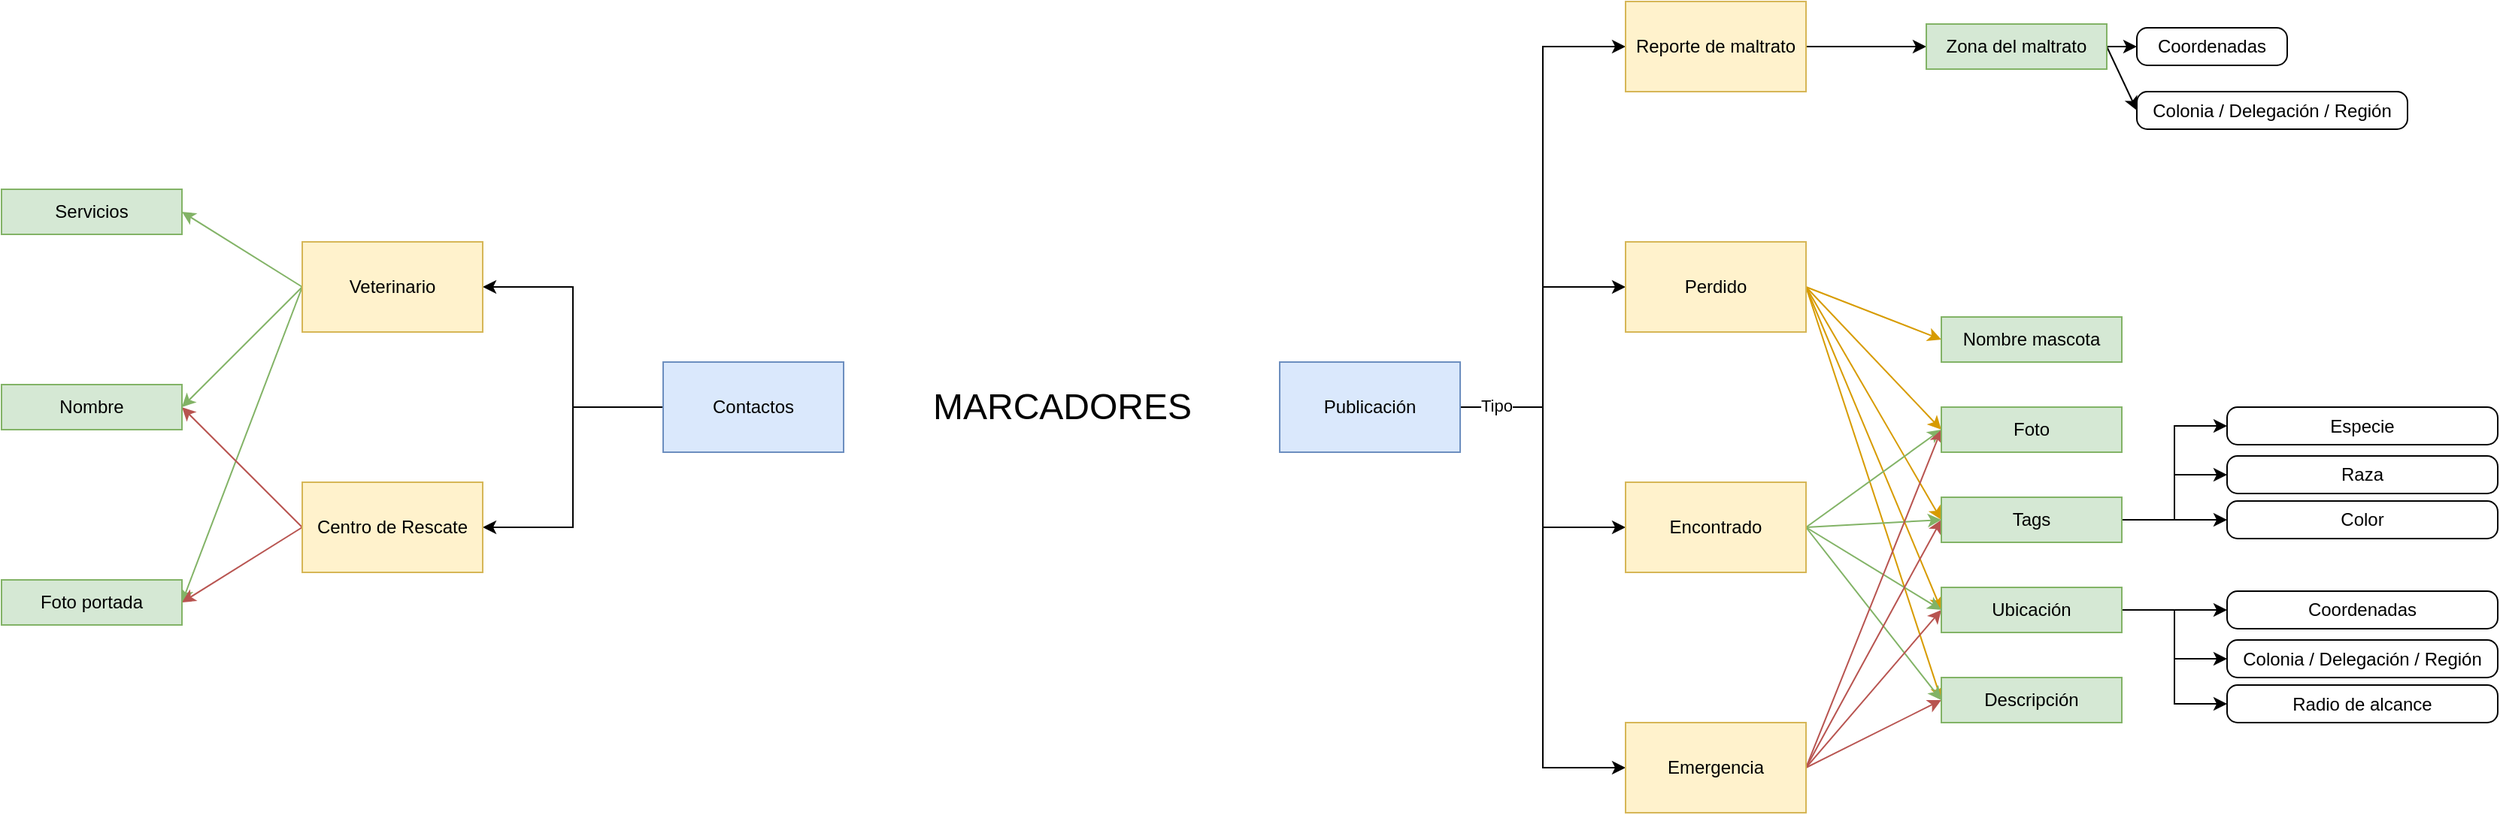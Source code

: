 <mxfile version="26.1.3">
  <diagram name="Page-1" id="YgvPg4O-k4wSMei7GNgO">
    <mxGraphModel dx="2412" dy="846" grid="1" gridSize="10" guides="1" tooltips="1" connect="1" arrows="1" fold="1" page="1" pageScale="1" pageWidth="850" pageHeight="1100" math="0" shadow="0">
      <root>
        <mxCell id="0" />
        <mxCell id="1" parent="0" />
        <mxCell id="-go9ZOhl8I2pQ6mJtvfQ-1" value="MARCADORES" style="text;html=1;align=center;verticalAlign=middle;whiteSpace=wrap;rounded=0;fontSize=24;" parent="1" vertex="1">
          <mxGeometry x="338" y="535" width="175" height="30" as="geometry" />
        </mxCell>
        <mxCell id="sEJXaiph_9o6hNobzsxq-35" style="edgeStyle=orthogonalEdgeStyle;rounded=0;orthogonalLoop=1;jettySize=auto;html=1;exitX=0;exitY=0.5;exitDx=0;exitDy=0;entryX=1;entryY=0.5;entryDx=0;entryDy=0;" edge="1" parent="1" source="-go9ZOhl8I2pQ6mJtvfQ-3" target="sEJXaiph_9o6hNobzsxq-33">
          <mxGeometry relative="1" as="geometry" />
        </mxCell>
        <mxCell id="sEJXaiph_9o6hNobzsxq-36" style="edgeStyle=orthogonalEdgeStyle;rounded=0;orthogonalLoop=1;jettySize=auto;html=1;exitX=0;exitY=0.5;exitDx=0;exitDy=0;entryX=1;entryY=0.5;entryDx=0;entryDy=0;" edge="1" parent="1" source="-go9ZOhl8I2pQ6mJtvfQ-3" target="sEJXaiph_9o6hNobzsxq-34">
          <mxGeometry relative="1" as="geometry" />
        </mxCell>
        <mxCell id="-go9ZOhl8I2pQ6mJtvfQ-3" value="Contactos" style="rounded=0;whiteSpace=wrap;html=1;fillColor=#dae8fc;strokeColor=#6c8ebf;" parent="1" vertex="1">
          <mxGeometry x="160" y="520" width="120" height="60" as="geometry" />
        </mxCell>
        <mxCell id="-go9ZOhl8I2pQ6mJtvfQ-9" style="edgeStyle=orthogonalEdgeStyle;rounded=0;orthogonalLoop=1;jettySize=auto;html=1;exitX=1;exitY=0.5;exitDx=0;exitDy=0;entryX=0;entryY=0.5;entryDx=0;entryDy=0;" parent="1" source="-go9ZOhl8I2pQ6mJtvfQ-4" target="-go9ZOhl8I2pQ6mJtvfQ-5" edge="1">
          <mxGeometry relative="1" as="geometry" />
        </mxCell>
        <mxCell id="-go9ZOhl8I2pQ6mJtvfQ-10" style="edgeStyle=orthogonalEdgeStyle;rounded=0;orthogonalLoop=1;jettySize=auto;html=1;exitX=1;exitY=0.5;exitDx=0;exitDy=0;entryX=0;entryY=0.5;entryDx=0;entryDy=0;" parent="1" source="-go9ZOhl8I2pQ6mJtvfQ-4" target="-go9ZOhl8I2pQ6mJtvfQ-7" edge="1">
          <mxGeometry relative="1" as="geometry" />
        </mxCell>
        <mxCell id="-go9ZOhl8I2pQ6mJtvfQ-11" style="edgeStyle=orthogonalEdgeStyle;rounded=0;orthogonalLoop=1;jettySize=auto;html=1;exitX=1;exitY=0.5;exitDx=0;exitDy=0;entryX=0;entryY=0.5;entryDx=0;entryDy=0;" parent="1" source="-go9ZOhl8I2pQ6mJtvfQ-4" target="-go9ZOhl8I2pQ6mJtvfQ-6" edge="1">
          <mxGeometry relative="1" as="geometry" />
        </mxCell>
        <mxCell id="-go9ZOhl8I2pQ6mJtvfQ-12" style="edgeStyle=orthogonalEdgeStyle;rounded=0;orthogonalLoop=1;jettySize=auto;html=1;exitX=1;exitY=0.5;exitDx=0;exitDy=0;entryX=0;entryY=0.5;entryDx=0;entryDy=0;" parent="1" source="-go9ZOhl8I2pQ6mJtvfQ-4" target="-go9ZOhl8I2pQ6mJtvfQ-8" edge="1">
          <mxGeometry relative="1" as="geometry" />
        </mxCell>
        <mxCell id="-go9ZOhl8I2pQ6mJtvfQ-13" value="&lt;div&gt;Tipo&lt;/div&gt;" style="edgeLabel;html=1;align=center;verticalAlign=middle;resizable=0;points=[];" parent="-go9ZOhl8I2pQ6mJtvfQ-12" vertex="1" connectable="0">
          <mxGeometry x="-0.863" y="3" relative="1" as="geometry">
            <mxPoint y="2" as="offset" />
          </mxGeometry>
        </mxCell>
        <mxCell id="-go9ZOhl8I2pQ6mJtvfQ-4" value="&lt;div&gt;Publicación&lt;/div&gt;" style="rounded=0;whiteSpace=wrap;html=1;fillColor=#dae8fc;strokeColor=#6c8ebf;" parent="1" vertex="1">
          <mxGeometry x="570" y="520" width="120" height="60" as="geometry" />
        </mxCell>
        <mxCell id="sEJXaiph_9o6hNobzsxq-20" style="rounded=0;orthogonalLoop=1;jettySize=auto;html=1;exitX=1;exitY=0.5;exitDx=0;exitDy=0;entryX=0;entryY=0.5;entryDx=0;entryDy=0;fillColor=#ffe6cc;strokeColor=#d79b00;" edge="1" parent="1" source="-go9ZOhl8I2pQ6mJtvfQ-5" target="sEJXaiph_9o6hNobzsxq-2">
          <mxGeometry relative="1" as="geometry" />
        </mxCell>
        <mxCell id="sEJXaiph_9o6hNobzsxq-21" style="rounded=0;orthogonalLoop=1;jettySize=auto;html=1;exitX=1;exitY=0.5;exitDx=0;exitDy=0;entryX=0;entryY=0.5;entryDx=0;entryDy=0;fillColor=#ffe6cc;strokeColor=#d79b00;" edge="1" parent="1" source="-go9ZOhl8I2pQ6mJtvfQ-5" target="sEJXaiph_9o6hNobzsxq-1">
          <mxGeometry relative="1" as="geometry" />
        </mxCell>
        <mxCell id="sEJXaiph_9o6hNobzsxq-22" style="rounded=0;orthogonalLoop=1;jettySize=auto;html=1;exitX=1;exitY=0.5;exitDx=0;exitDy=0;entryX=0;entryY=0.5;entryDx=0;entryDy=0;fillColor=#ffe6cc;strokeColor=#d79b00;" edge="1" parent="1" source="-go9ZOhl8I2pQ6mJtvfQ-5" target="sEJXaiph_9o6hNobzsxq-3">
          <mxGeometry relative="1" as="geometry" />
        </mxCell>
        <mxCell id="sEJXaiph_9o6hNobzsxq-23" style="rounded=0;orthogonalLoop=1;jettySize=auto;html=1;exitX=1;exitY=0.5;exitDx=0;exitDy=0;entryX=0;entryY=0.5;entryDx=0;entryDy=0;fillColor=#ffe6cc;strokeColor=#d79b00;" edge="1" parent="1" source="-go9ZOhl8I2pQ6mJtvfQ-5" target="sEJXaiph_9o6hNobzsxq-5">
          <mxGeometry relative="1" as="geometry" />
        </mxCell>
        <mxCell id="sEJXaiph_9o6hNobzsxq-24" style="rounded=0;orthogonalLoop=1;jettySize=auto;html=1;exitX=1;exitY=0.5;exitDx=0;exitDy=0;entryX=0;entryY=0.5;entryDx=0;entryDy=0;fillColor=#ffe6cc;strokeColor=#d79b00;" edge="1" parent="1" source="-go9ZOhl8I2pQ6mJtvfQ-5" target="sEJXaiph_9o6hNobzsxq-6">
          <mxGeometry relative="1" as="geometry" />
        </mxCell>
        <mxCell id="-go9ZOhl8I2pQ6mJtvfQ-5" value="&lt;div&gt;Perdido&lt;/div&gt;" style="rounded=0;whiteSpace=wrap;html=1;fillColor=#fff2cc;strokeColor=#d6b656;" parent="1" vertex="1">
          <mxGeometry x="800" y="440" width="120" height="60" as="geometry" />
        </mxCell>
        <mxCell id="sEJXaiph_9o6hNobzsxq-25" style="rounded=0;orthogonalLoop=1;jettySize=auto;html=1;exitX=1;exitY=0.5;exitDx=0;exitDy=0;entryX=0;entryY=0.5;entryDx=0;entryDy=0;fillColor=#d5e8d4;strokeColor=#82b366;" edge="1" parent="1" source="-go9ZOhl8I2pQ6mJtvfQ-6" target="sEJXaiph_9o6hNobzsxq-1">
          <mxGeometry relative="1" as="geometry" />
        </mxCell>
        <mxCell id="sEJXaiph_9o6hNobzsxq-26" style="rounded=0;orthogonalLoop=1;jettySize=auto;html=1;exitX=1;exitY=0.5;exitDx=0;exitDy=0;entryX=0;entryY=0.5;entryDx=0;entryDy=0;fillColor=#d5e8d4;strokeColor=#82b366;" edge="1" parent="1" source="-go9ZOhl8I2pQ6mJtvfQ-6" target="sEJXaiph_9o6hNobzsxq-3">
          <mxGeometry relative="1" as="geometry" />
        </mxCell>
        <mxCell id="sEJXaiph_9o6hNobzsxq-27" style="rounded=0;orthogonalLoop=1;jettySize=auto;html=1;exitX=1;exitY=0.5;exitDx=0;exitDy=0;entryX=0;entryY=0.5;entryDx=0;entryDy=0;fillColor=#d5e8d4;strokeColor=#82b366;" edge="1" parent="1" source="-go9ZOhl8I2pQ6mJtvfQ-6" target="sEJXaiph_9o6hNobzsxq-5">
          <mxGeometry relative="1" as="geometry" />
        </mxCell>
        <mxCell id="sEJXaiph_9o6hNobzsxq-28" style="rounded=0;orthogonalLoop=1;jettySize=auto;html=1;exitX=1;exitY=0.5;exitDx=0;exitDy=0;fillColor=#d5e8d4;strokeColor=#82b366;entryX=0;entryY=0.5;entryDx=0;entryDy=0;" edge="1" parent="1" source="-go9ZOhl8I2pQ6mJtvfQ-6" target="sEJXaiph_9o6hNobzsxq-6">
          <mxGeometry relative="1" as="geometry" />
        </mxCell>
        <mxCell id="-go9ZOhl8I2pQ6mJtvfQ-6" value="&lt;div&gt;Encontrado&lt;/div&gt;" style="rounded=0;whiteSpace=wrap;html=1;fillColor=#fff2cc;strokeColor=#d6b656;" parent="1" vertex="1">
          <mxGeometry x="800" y="600" width="120" height="60" as="geometry" />
        </mxCell>
        <mxCell id="-go9ZOhl8I2pQ6mJtvfQ-16" style="edgeStyle=orthogonalEdgeStyle;rounded=0;orthogonalLoop=1;jettySize=auto;html=1;exitX=1;exitY=0.5;exitDx=0;exitDy=0;entryX=0;entryY=0.5;entryDx=0;entryDy=0;" parent="1" source="-go9ZOhl8I2pQ6mJtvfQ-7" target="-go9ZOhl8I2pQ6mJtvfQ-15" edge="1">
          <mxGeometry relative="1" as="geometry" />
        </mxCell>
        <mxCell id="-go9ZOhl8I2pQ6mJtvfQ-7" value="Reporte de maltrato" style="rounded=0;whiteSpace=wrap;html=1;fillColor=#fff2cc;strokeColor=#d6b656;" parent="1" vertex="1">
          <mxGeometry x="800" y="280" width="120" height="60" as="geometry" />
        </mxCell>
        <mxCell id="sEJXaiph_9o6hNobzsxq-29" style="rounded=0;orthogonalLoop=1;jettySize=auto;html=1;exitX=1;exitY=0.5;exitDx=0;exitDy=0;entryX=0;entryY=0.5;entryDx=0;entryDy=0;fillColor=#f8cecc;strokeColor=#b85450;" edge="1" parent="1" source="-go9ZOhl8I2pQ6mJtvfQ-8" target="sEJXaiph_9o6hNobzsxq-1">
          <mxGeometry relative="1" as="geometry" />
        </mxCell>
        <mxCell id="sEJXaiph_9o6hNobzsxq-30" style="rounded=0;orthogonalLoop=1;jettySize=auto;html=1;exitX=1;exitY=0.5;exitDx=0;exitDy=0;entryX=0;entryY=0.5;entryDx=0;entryDy=0;fillColor=#f8cecc;strokeColor=#b85450;" edge="1" parent="1" source="-go9ZOhl8I2pQ6mJtvfQ-8" target="sEJXaiph_9o6hNobzsxq-3">
          <mxGeometry relative="1" as="geometry" />
        </mxCell>
        <mxCell id="sEJXaiph_9o6hNobzsxq-31" style="rounded=0;orthogonalLoop=1;jettySize=auto;html=1;exitX=1;exitY=0.5;exitDx=0;exitDy=0;entryX=0;entryY=0.5;entryDx=0;entryDy=0;fillColor=#f8cecc;strokeColor=#b85450;" edge="1" parent="1" source="-go9ZOhl8I2pQ6mJtvfQ-8" target="sEJXaiph_9o6hNobzsxq-5">
          <mxGeometry relative="1" as="geometry" />
        </mxCell>
        <mxCell id="sEJXaiph_9o6hNobzsxq-32" style="rounded=0;orthogonalLoop=1;jettySize=auto;html=1;exitX=1;exitY=0.5;exitDx=0;exitDy=0;entryX=0;entryY=0.5;entryDx=0;entryDy=0;fillColor=#f8cecc;strokeColor=#b85450;" edge="1" parent="1" source="-go9ZOhl8I2pQ6mJtvfQ-8" target="sEJXaiph_9o6hNobzsxq-6">
          <mxGeometry relative="1" as="geometry" />
        </mxCell>
        <mxCell id="-go9ZOhl8I2pQ6mJtvfQ-8" value="&lt;div&gt;Emergencia&lt;/div&gt;" style="rounded=0;whiteSpace=wrap;html=1;fillColor=#fff2cc;strokeColor=#d6b656;" parent="1" vertex="1">
          <mxGeometry x="800" y="760" width="120" height="60" as="geometry" />
        </mxCell>
        <mxCell id="-go9ZOhl8I2pQ6mJtvfQ-20" style="rounded=0;orthogonalLoop=1;jettySize=auto;html=1;exitX=1;exitY=0.5;exitDx=0;exitDy=0;entryX=0;entryY=0.5;entryDx=0;entryDy=0;" parent="1" source="-go9ZOhl8I2pQ6mJtvfQ-15" target="-go9ZOhl8I2pQ6mJtvfQ-18" edge="1">
          <mxGeometry relative="1" as="geometry" />
        </mxCell>
        <mxCell id="-go9ZOhl8I2pQ6mJtvfQ-23" style="rounded=0;orthogonalLoop=1;jettySize=auto;html=1;exitX=1;exitY=0.5;exitDx=0;exitDy=0;entryX=0;entryY=0.5;entryDx=0;entryDy=0;" parent="1" source="-go9ZOhl8I2pQ6mJtvfQ-15" target="-go9ZOhl8I2pQ6mJtvfQ-19" edge="1">
          <mxGeometry relative="1" as="geometry" />
        </mxCell>
        <mxCell id="-go9ZOhl8I2pQ6mJtvfQ-15" value="Zona del maltrato" style="rounded=0;whiteSpace=wrap;html=1;fillColor=#d5e8d4;strokeColor=#82b366;" parent="1" vertex="1">
          <mxGeometry x="1000" y="295" width="120" height="30" as="geometry" />
        </mxCell>
        <mxCell id="-go9ZOhl8I2pQ6mJtvfQ-18" value="&lt;div&gt;Coordenadas&lt;/div&gt;" style="rounded=1;whiteSpace=wrap;html=1;absoluteArcSize=1;arcSize=14;strokeWidth=1;glass=0;" parent="1" vertex="1">
          <mxGeometry x="1140" y="297.5" width="100" height="25" as="geometry" />
        </mxCell>
        <mxCell id="-go9ZOhl8I2pQ6mJtvfQ-19" value="Colonia / Delegación / Región" style="rounded=1;whiteSpace=wrap;html=1;absoluteArcSize=1;arcSize=14;strokeWidth=1;glass=0;" parent="1" vertex="1">
          <mxGeometry x="1140" y="340" width="180" height="25" as="geometry" />
        </mxCell>
        <mxCell id="sEJXaiph_9o6hNobzsxq-1" value="&lt;div&gt;Foto&lt;/div&gt;" style="rounded=0;whiteSpace=wrap;html=1;fillColor=#d5e8d4;strokeColor=#82b366;" vertex="1" parent="1">
          <mxGeometry x="1010" y="550" width="120" height="30" as="geometry" />
        </mxCell>
        <mxCell id="sEJXaiph_9o6hNobzsxq-2" value="Nombre mascota" style="rounded=0;whiteSpace=wrap;html=1;fillColor=#d5e8d4;strokeColor=#82b366;" vertex="1" parent="1">
          <mxGeometry x="1010" y="490" width="120" height="30" as="geometry" />
        </mxCell>
        <mxCell id="sEJXaiph_9o6hNobzsxq-17" style="edgeStyle=orthogonalEdgeStyle;rounded=0;orthogonalLoop=1;jettySize=auto;html=1;exitX=1;exitY=0.5;exitDx=0;exitDy=0;entryX=0;entryY=0.5;entryDx=0;entryDy=0;" edge="1" parent="1" source="sEJXaiph_9o6hNobzsxq-3" target="sEJXaiph_9o6hNobzsxq-16">
          <mxGeometry relative="1" as="geometry" />
        </mxCell>
        <mxCell id="sEJXaiph_9o6hNobzsxq-18" style="edgeStyle=orthogonalEdgeStyle;rounded=0;orthogonalLoop=1;jettySize=auto;html=1;exitX=1;exitY=0.5;exitDx=0;exitDy=0;entryX=0;entryY=0.5;entryDx=0;entryDy=0;" edge="1" parent="1" source="sEJXaiph_9o6hNobzsxq-3" target="sEJXaiph_9o6hNobzsxq-15">
          <mxGeometry relative="1" as="geometry" />
        </mxCell>
        <mxCell id="sEJXaiph_9o6hNobzsxq-19" style="edgeStyle=orthogonalEdgeStyle;rounded=0;orthogonalLoop=1;jettySize=auto;html=1;exitX=1;exitY=0.5;exitDx=0;exitDy=0;entryX=0;entryY=0.5;entryDx=0;entryDy=0;" edge="1" parent="1" source="sEJXaiph_9o6hNobzsxq-3" target="sEJXaiph_9o6hNobzsxq-14">
          <mxGeometry relative="1" as="geometry" />
        </mxCell>
        <mxCell id="sEJXaiph_9o6hNobzsxq-3" value="&lt;div&gt;Tags&lt;/div&gt;" style="rounded=0;whiteSpace=wrap;html=1;fillColor=#d5e8d4;strokeColor=#82b366;" vertex="1" parent="1">
          <mxGeometry x="1010" y="610" width="120" height="30" as="geometry" />
        </mxCell>
        <mxCell id="sEJXaiph_9o6hNobzsxq-11" style="edgeStyle=orthogonalEdgeStyle;rounded=0;orthogonalLoop=1;jettySize=auto;html=1;exitX=1;exitY=0.5;exitDx=0;exitDy=0;entryX=0;entryY=0.5;entryDx=0;entryDy=0;" edge="1" parent="1" source="sEJXaiph_9o6hNobzsxq-5" target="sEJXaiph_9o6hNobzsxq-7">
          <mxGeometry relative="1" as="geometry" />
        </mxCell>
        <mxCell id="sEJXaiph_9o6hNobzsxq-12" style="edgeStyle=orthogonalEdgeStyle;rounded=0;orthogonalLoop=1;jettySize=auto;html=1;exitX=1;exitY=0.5;exitDx=0;exitDy=0;entryX=0;entryY=0.5;entryDx=0;entryDy=0;" edge="1" parent="1" source="sEJXaiph_9o6hNobzsxq-5" target="sEJXaiph_9o6hNobzsxq-8">
          <mxGeometry relative="1" as="geometry" />
        </mxCell>
        <mxCell id="sEJXaiph_9o6hNobzsxq-13" style="edgeStyle=orthogonalEdgeStyle;rounded=0;orthogonalLoop=1;jettySize=auto;html=1;exitX=1;exitY=0.5;exitDx=0;exitDy=0;entryX=0;entryY=0.5;entryDx=0;entryDy=0;" edge="1" parent="1" source="sEJXaiph_9o6hNobzsxq-5" target="sEJXaiph_9o6hNobzsxq-9">
          <mxGeometry relative="1" as="geometry" />
        </mxCell>
        <mxCell id="sEJXaiph_9o6hNobzsxq-5" value="Ubicación" style="rounded=0;whiteSpace=wrap;html=1;fillColor=#d5e8d4;strokeColor=#82b366;" vertex="1" parent="1">
          <mxGeometry x="1010" y="670" width="120" height="30" as="geometry" />
        </mxCell>
        <mxCell id="sEJXaiph_9o6hNobzsxq-6" value="Descripción" style="rounded=0;whiteSpace=wrap;html=1;fillColor=#d5e8d4;strokeColor=#82b366;" vertex="1" parent="1">
          <mxGeometry x="1010" y="730" width="120" height="30" as="geometry" />
        </mxCell>
        <mxCell id="sEJXaiph_9o6hNobzsxq-7" value="&lt;div&gt;Coordenadas&lt;/div&gt;" style="rounded=1;whiteSpace=wrap;html=1;absoluteArcSize=1;arcSize=14;strokeWidth=1;glass=0;" vertex="1" parent="1">
          <mxGeometry x="1200" y="672.5" width="180" height="25" as="geometry" />
        </mxCell>
        <mxCell id="sEJXaiph_9o6hNobzsxq-8" value="Colonia / Delegación / Región" style="rounded=1;whiteSpace=wrap;html=1;absoluteArcSize=1;arcSize=14;strokeWidth=1;glass=0;" vertex="1" parent="1">
          <mxGeometry x="1200" y="705" width="180" height="25" as="geometry" />
        </mxCell>
        <mxCell id="sEJXaiph_9o6hNobzsxq-9" value="&lt;div&gt;Radio de alcance&lt;/div&gt;" style="rounded=1;whiteSpace=wrap;html=1;absoluteArcSize=1;arcSize=14;strokeWidth=1;glass=0;" vertex="1" parent="1">
          <mxGeometry x="1200" y="735" width="180" height="25" as="geometry" />
        </mxCell>
        <mxCell id="sEJXaiph_9o6hNobzsxq-14" value="Especie" style="rounded=1;whiteSpace=wrap;html=1;absoluteArcSize=1;arcSize=14;strokeWidth=1;glass=0;" vertex="1" parent="1">
          <mxGeometry x="1200" y="550" width="180" height="25" as="geometry" />
        </mxCell>
        <mxCell id="sEJXaiph_9o6hNobzsxq-15" value="Raza" style="rounded=1;whiteSpace=wrap;html=1;absoluteArcSize=1;arcSize=14;strokeWidth=1;glass=0;" vertex="1" parent="1">
          <mxGeometry x="1200" y="582.5" width="180" height="25" as="geometry" />
        </mxCell>
        <mxCell id="sEJXaiph_9o6hNobzsxq-16" value="Color" style="rounded=1;whiteSpace=wrap;html=1;absoluteArcSize=1;arcSize=14;strokeWidth=1;glass=0;" vertex="1" parent="1">
          <mxGeometry x="1200" y="612.5" width="180" height="25" as="geometry" />
        </mxCell>
        <mxCell id="sEJXaiph_9o6hNobzsxq-40" style="rounded=0;orthogonalLoop=1;jettySize=auto;html=1;exitX=0;exitY=0.5;exitDx=0;exitDy=0;entryX=1;entryY=0.5;entryDx=0;entryDy=0;fillColor=#d5e8d4;strokeColor=#82b366;" edge="1" parent="1" source="sEJXaiph_9o6hNobzsxq-33" target="sEJXaiph_9o6hNobzsxq-37">
          <mxGeometry relative="1" as="geometry" />
        </mxCell>
        <mxCell id="sEJXaiph_9o6hNobzsxq-41" style="rounded=0;orthogonalLoop=1;jettySize=auto;html=1;exitX=0;exitY=0.5;exitDx=0;exitDy=0;entryX=1;entryY=0.5;entryDx=0;entryDy=0;fillColor=#d5e8d4;strokeColor=#82b366;" edge="1" parent="1" source="sEJXaiph_9o6hNobzsxq-33" target="sEJXaiph_9o6hNobzsxq-38">
          <mxGeometry relative="1" as="geometry" />
        </mxCell>
        <mxCell id="sEJXaiph_9o6hNobzsxq-42" style="rounded=0;orthogonalLoop=1;jettySize=auto;html=1;exitX=0;exitY=0.5;exitDx=0;exitDy=0;entryX=1;entryY=0.5;entryDx=0;entryDy=0;fillColor=#d5e8d4;strokeColor=#82b366;" edge="1" parent="1" source="sEJXaiph_9o6hNobzsxq-33" target="sEJXaiph_9o6hNobzsxq-39">
          <mxGeometry relative="1" as="geometry" />
        </mxCell>
        <mxCell id="sEJXaiph_9o6hNobzsxq-33" value="Veterinario" style="rounded=0;whiteSpace=wrap;html=1;fillColor=#fff2cc;strokeColor=#d6b656;" vertex="1" parent="1">
          <mxGeometry x="-80" y="440" width="120" height="60" as="geometry" />
        </mxCell>
        <mxCell id="sEJXaiph_9o6hNobzsxq-43" style="rounded=0;orthogonalLoop=1;jettySize=auto;html=1;exitX=0;exitY=0.5;exitDx=0;exitDy=0;entryX=1;entryY=0.5;entryDx=0;entryDy=0;fillColor=#f8cecc;strokeColor=#b85450;" edge="1" parent="1" source="sEJXaiph_9o6hNobzsxq-34" target="sEJXaiph_9o6hNobzsxq-38">
          <mxGeometry relative="1" as="geometry" />
        </mxCell>
        <mxCell id="sEJXaiph_9o6hNobzsxq-44" style="rounded=0;orthogonalLoop=1;jettySize=auto;html=1;exitX=0;exitY=0.5;exitDx=0;exitDy=0;entryX=1;entryY=0.5;entryDx=0;entryDy=0;fillColor=#f8cecc;strokeColor=#b85450;" edge="1" parent="1" source="sEJXaiph_9o6hNobzsxq-34" target="sEJXaiph_9o6hNobzsxq-39">
          <mxGeometry relative="1" as="geometry" />
        </mxCell>
        <mxCell id="sEJXaiph_9o6hNobzsxq-34" value="Centro de Rescate" style="rounded=0;whiteSpace=wrap;html=1;fillColor=#fff2cc;strokeColor=#d6b656;" vertex="1" parent="1">
          <mxGeometry x="-80" y="600" width="120" height="60" as="geometry" />
        </mxCell>
        <mxCell id="sEJXaiph_9o6hNobzsxq-37" value="Servicios" style="rounded=0;whiteSpace=wrap;html=1;fillColor=#d5e8d4;strokeColor=#82b366;" vertex="1" parent="1">
          <mxGeometry x="-280" y="405" width="120" height="30" as="geometry" />
        </mxCell>
        <mxCell id="sEJXaiph_9o6hNobzsxq-38" value="Nombre" style="rounded=0;whiteSpace=wrap;html=1;fillColor=#d5e8d4;strokeColor=#82b366;" vertex="1" parent="1">
          <mxGeometry x="-280" y="535" width="120" height="30" as="geometry" />
        </mxCell>
        <mxCell id="sEJXaiph_9o6hNobzsxq-39" value="&lt;div&gt;Foto portada&lt;/div&gt;" style="rounded=0;whiteSpace=wrap;html=1;fillColor=#d5e8d4;strokeColor=#82b366;" vertex="1" parent="1">
          <mxGeometry x="-280" y="665" width="120" height="30" as="geometry" />
        </mxCell>
      </root>
    </mxGraphModel>
  </diagram>
</mxfile>

